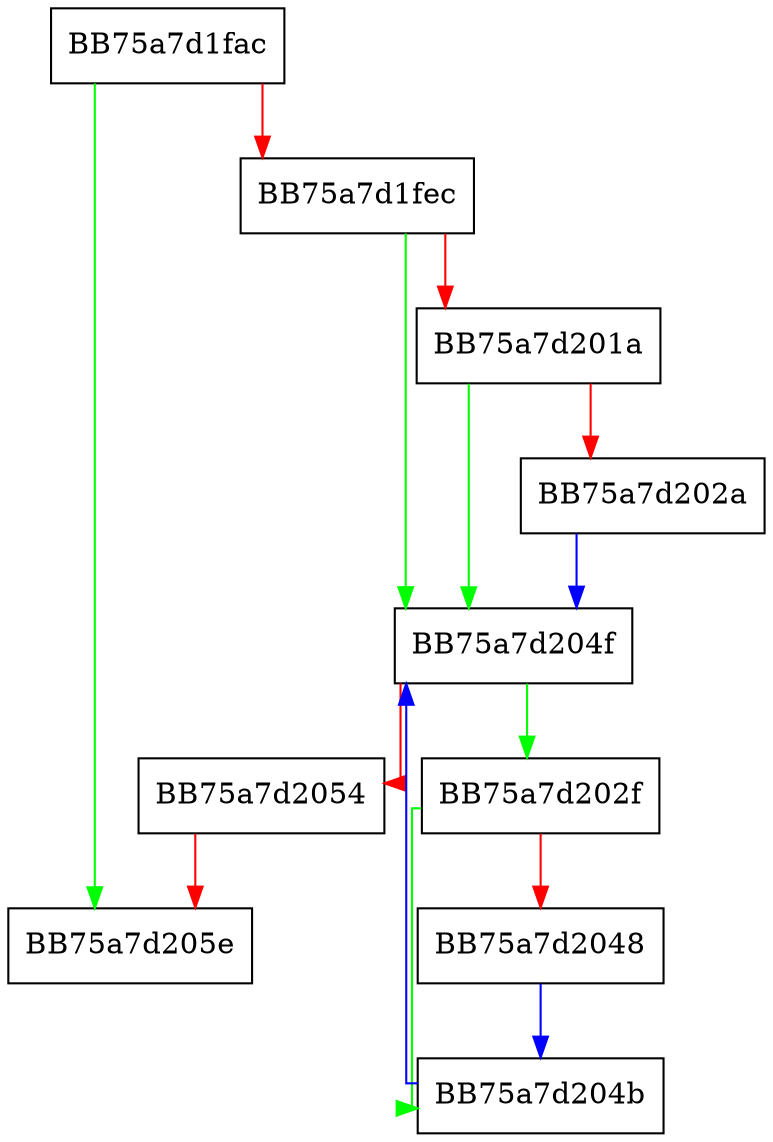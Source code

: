 digraph FromMpHipsRuleEx2 {
  node [shape="box"];
  graph [splines=ortho];
  BB75a7d1fac -> BB75a7d205e [color="green"];
  BB75a7d1fac -> BB75a7d1fec [color="red"];
  BB75a7d1fec -> BB75a7d204f [color="green"];
  BB75a7d1fec -> BB75a7d201a [color="red"];
  BB75a7d201a -> BB75a7d204f [color="green"];
  BB75a7d201a -> BB75a7d202a [color="red"];
  BB75a7d202a -> BB75a7d204f [color="blue"];
  BB75a7d202f -> BB75a7d204b [color="green"];
  BB75a7d202f -> BB75a7d2048 [color="red"];
  BB75a7d2048 -> BB75a7d204b [color="blue"];
  BB75a7d204b -> BB75a7d204f [color="blue"];
  BB75a7d204f -> BB75a7d202f [color="green"];
  BB75a7d204f -> BB75a7d2054 [color="red"];
  BB75a7d2054 -> BB75a7d205e [color="red"];
}